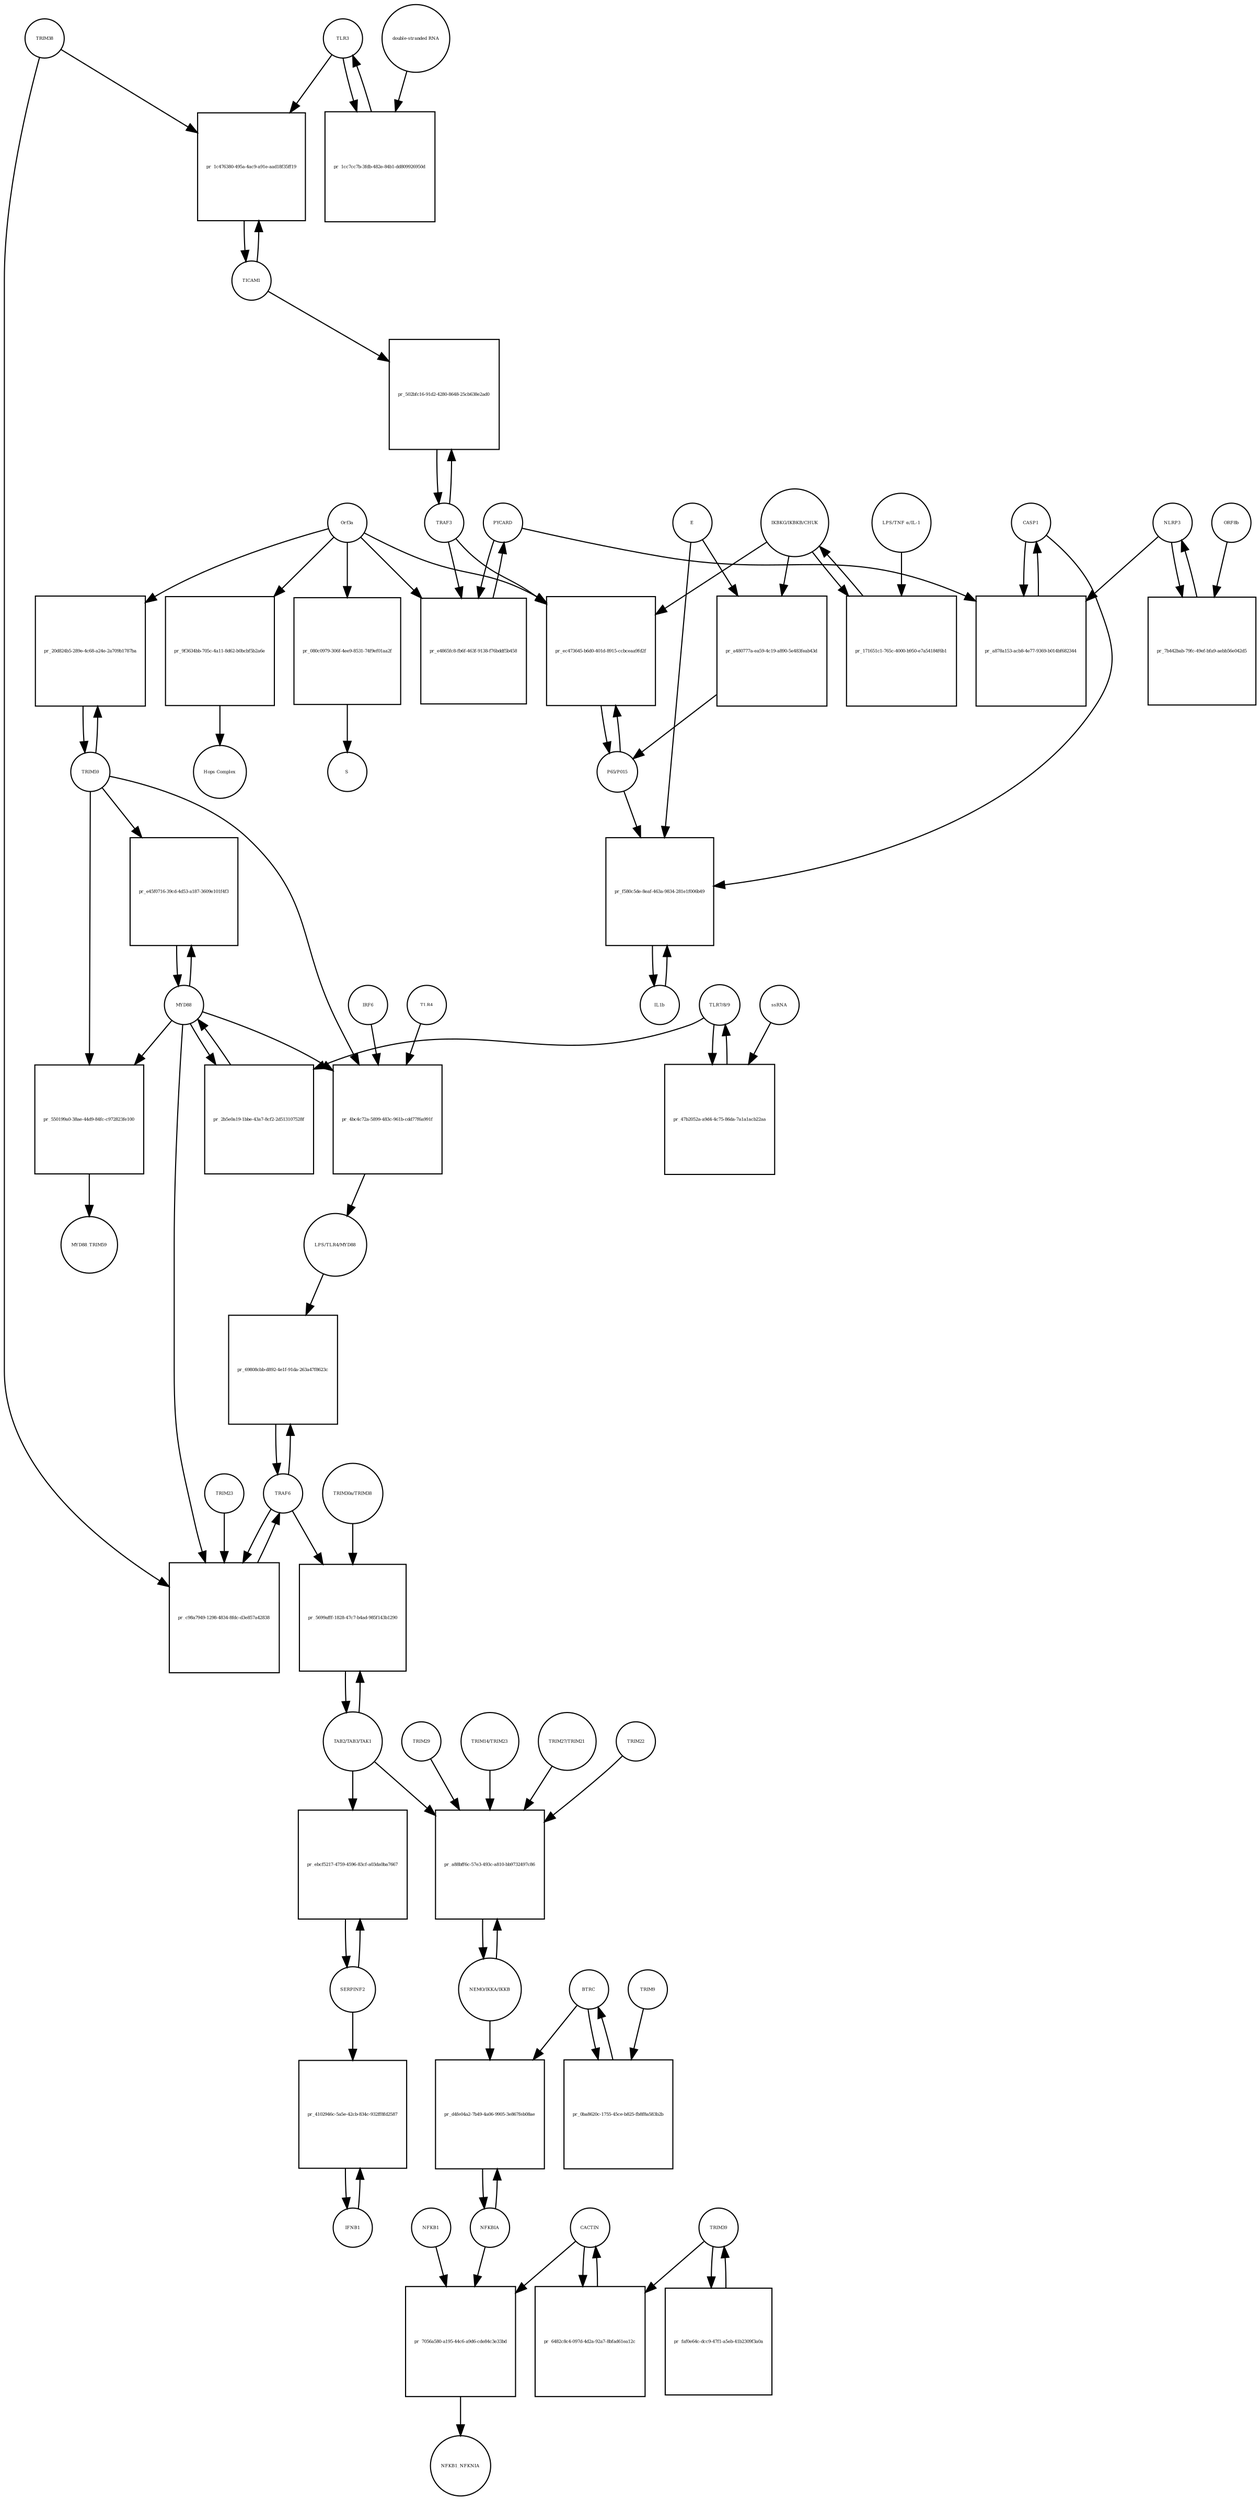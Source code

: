 strict digraph  {
CASP1 [annotation=urn_miriam_hgnc_1499, bipartite=0, cls=macromolecule, fontsize=4, label=CASP1, shape=circle];
"pr_a878a153-acb8-4e77-9369-b014bf682344" [annotation="", bipartite=1, cls=process, fontsize=4, label="pr_a878a153-acb8-4e77-9369-b014bf682344", shape=square];
PYCARD [annotation="", bipartite=0, cls="macromolecule multimer", fontsize=4, label=PYCARD, shape=circle];
NLRP3 [annotation="", bipartite=0, cls="macromolecule multimer", fontsize=4, label=NLRP3, shape=circle];
TRAF6 [annotation=urn_miriam_hgnc_12036, bipartite=0, cls=macromolecule, fontsize=4, label=TRAF6, shape=circle];
"pr_69808cbb-d892-4e1f-91da-263a47f8623c" [annotation="", bipartite=1, cls=process, fontsize=4, label="pr_69808cbb-d892-4e1f-91da-263a47f8623c", shape=square];
"LPS/TLR4/MYD88" [annotation="urn_miriam_hgnc_6121|urn_miriam_hgnc_11850|urn_miriam_hgnc_7562", bipartite=0, cls=complex, fontsize=4, label="LPS/TLR4/MYD88", shape=circle];
NFKBIA [annotation=urn_miriam_hgnc_7797, bipartite=0, cls=macromolecule, fontsize=4, label=NFKBIA, shape=circle];
"pr_d4fe04a2-7b49-4a06-9905-3e867feb08ae" [annotation="", bipartite=1, cls=process, fontsize=4, label="pr_d4fe04a2-7b49-4a06-9905-3e867feb08ae", shape=square];
BTRC [annotation=urn_miriam_hgnc_1144, bipartite=0, cls=macromolecule, fontsize=4, label=BTRC, shape=circle];
"NEMO/IKKA/IKKB" [annotation="urn_miriam_hgnc_5961|urn_miriam_hgnc_5960|urn_miriam_hgnc_1974", bipartite=0, cls=complex, fontsize=4, label="NEMO/IKKA/IKKB", shape=circle];
IL1b [annotation=urn_miriam_hgnc_5992, bipartite=0, cls=macromolecule, fontsize=4, label=IL1b, shape=circle];
"pr_f580c5de-8eaf-463a-9834-281e1f006b49" [annotation="", bipartite=1, cls=process, fontsize=4, label="pr_f580c5de-8eaf-463a-9834-281e1f006b49", shape=square];
E [annotation=urn_miriam_ncbiprotein_1796318600, bipartite=0, cls=macromolecule, fontsize=4, label=E, shape=circle];
"P65/P015" [annotation="urn_miriam_hgnc_9955|urn_miriam_hgnc_7794", bipartite=0, cls=complex, fontsize=4, label="P65/P015", shape=circle];
IFNB1 [annotation=urn_miriam_hgnc_5434, bipartite=0, cls=macromolecule, fontsize=4, label=IFNB1, shape=circle];
"pr_4102946c-5a5e-42cb-834c-932ff8fd2587" [annotation="", bipartite=1, cls=process, fontsize=4, label="pr_4102946c-5a5e-42cb-834c-932ff8fd2587", shape=square];
SERPINF2 [annotation=urn_miriam_hgnc_9075, bipartite=0, cls=macromolecule, fontsize=4, label=SERPINF2, shape=circle];
TLR3 [annotation=urn_miriam_hgnc_11849, bipartite=0, cls=macromolecule, fontsize=4, label=TLR3, shape=circle];
"pr_1cc7cc7b-3fdb-482e-84b1-dd809926950d" [annotation="", bipartite=1, cls=process, fontsize=4, label="pr_1cc7cc7b-3fdb-482e-84b1-dd809926950d", shape=square];
"double-stranded RNA" [annotation="", bipartite=0, cls="nucleic acid feature", fontsize=4, label="double-stranded RNA", shape=circle];
TICAM1 [annotation=urn_miriam_hgnc_18348, bipartite=0, cls=macromolecule, fontsize=4, label=TICAM1, shape=circle];
"pr_1c476380-495a-4ac9-a91e-aad18f35ff19" [annotation="", bipartite=1, cls=process, fontsize=4, label="pr_1c476380-495a-4ac9-a91e-aad18f35ff19", shape=square];
TRIM38 [annotation=urn_miriam_hgnc_10059, bipartite=0, cls=macromolecule, fontsize=4, label=TRIM38, shape=circle];
TRIM59 [annotation="urn_miriam_pubmed_22588174|urn_miriam_hgnc_30834", bipartite=0, cls=macromolecule, fontsize=4, label=TRIM59, shape=circle];
"pr_20d824b5-289e-4c68-a24e-2a709b1787ba" [annotation="", bipartite=1, cls=process, fontsize=4, label="pr_20d824b5-289e-4c68-a24e-2a709b1787ba", shape=square];
Orf3a [annotation=urn_miriam_uniprot_P0DTC3, bipartite=0, cls=macromolecule, fontsize=4, label=Orf3a, shape=circle];
"TLR7/8/9" [annotation="urn_miriam_hgnc_15633|urn_miriam_hgnc_15632|urn_miriam_hgnc_15631", bipartite=0, cls=complex, fontsize=4, label="TLR7/8/9", shape=circle];
"pr_47b2052a-a9d4-4c75-86da-7a1a1acb22aa" [annotation="", bipartite=1, cls=process, fontsize=4, label="pr_47b2052a-a9d4-4c75-86da-7a1a1acb22aa", shape=square];
ssRNA [annotation="", bipartite=0, cls="nucleic acid feature", fontsize=4, label=ssRNA, shape=circle];
MYD88 [annotation=urn_miriam_hgnc_7562, bipartite=0, cls=macromolecule, fontsize=4, label=MYD88, shape=circle];
"pr_2b5e0a19-1bbe-43a7-8cf2-2d513107528f" [annotation="", bipartite=1, cls=process, fontsize=4, label="pr_2b5e0a19-1bbe-43a7-8cf2-2d513107528f", shape=square];
"pr_c98a7949-1298-4834-8fdc-d3e857a42838" [annotation="", bipartite=1, cls=process, fontsize=4, label="pr_c98a7949-1298-4834-8fdc-d3e857a42838", shape=square];
TRIM23 [annotation=urn_miriam_hgnc_660, bipartite=0, cls=macromolecule, fontsize=4, label=TRIM23, shape=circle];
"TAB2/TAB3/TAK1" [annotation="urn_miriam_hgnc_17075|urn_miriam_hgnc_30681|urn_miriam_hgnc_6859", bipartite=0, cls=complex, fontsize=4, label="TAB2/TAB3/TAK1", shape=circle];
"pr_5699afff-1828-47c7-b4ad-985f143b1290" [annotation="", bipartite=1, cls=process, fontsize=4, label="pr_5699afff-1828-47c7-b4ad-985f143b1290", shape=square];
"TRIM30a/TRIM38" [annotation="urn_miriam_hgnc_10059|urn_miriam_uniprot_P15533", bipartite=0, cls=complex, fontsize=4, label="TRIM30a/TRIM38", shape=circle];
"pr_a88bff6c-57e3-493c-a810-bb9732497c86" [annotation="", bipartite=1, cls=process, fontsize=4, label="pr_a88bff6c-57e3-493c-a810-bb9732497c86", shape=square];
TRIM22 [annotation=urn_miriam_hgnc_16379, bipartite=0, cls=macromolecule, fontsize=4, label=TRIM22, shape=circle];
TRIM29 [annotation=urn_miriam_hgnc_17274, bipartite=0, cls=macromolecule, fontsize=4, label=TRIM29, shape=circle];
"TRIM14/TRIM23" [annotation="urn_miriam_hgnc_16283|urn_miriam_hgnc_660", bipartite=0, cls=complex, fontsize=4, label="TRIM14/TRIM23", shape=circle];
"TRIM27/TRIM21" [annotation="urn_miriam_hgnc_9975|urn_miriam_hgnc_11312", bipartite=0, cls=complex, fontsize=4, label="TRIM27/TRIM21", shape=circle];
"pr_ebcf5217-4759-4596-83cf-a03da0ba7667" [annotation="", bipartite=1, cls=process, fontsize=4, label="pr_ebcf5217-4759-4596-83cf-a03da0ba7667", shape=square];
TRAF3 [annotation=urn_miriam_hgnc_12033, bipartite=0, cls=macromolecule, fontsize=4, label=TRAF3, shape=circle];
"pr_502bfc16-91d2-4280-8648-25cb638e2ad0" [annotation="", bipartite=1, cls=process, fontsize=4, label="pr_502bfc16-91d2-4280-8648-25cb638e2ad0", shape=square];
NFKB1 [annotation=urn_miriam_hgnc_7794, bipartite=0, cls=macromolecule, fontsize=4, label=NFKB1, shape=circle];
"pr_7056a580-a195-44c6-a9d6-cde84c3e33bd" [annotation="", bipartite=1, cls=process, fontsize=4, label="pr_7056a580-a195-44c6-a9d6-cde84c3e33bd", shape=square];
NFKB1_NFKNIA [annotation="", bipartite=0, cls=complex, fontsize=4, label=NFKB1_NFKNIA, shape=circle];
CACTIN [annotation=urn_miriam_hgnc_29938, bipartite=0, cls=macromolecule, fontsize=4, label=CACTIN, shape=circle];
"IKBKG/IKBKB/CHUK" [annotation="urn_miriam_hgnc_5961|urn_miriam_hgnc_5960|urn_miriam_hgnc_1974", bipartite=0, cls=complex, fontsize=4, label="IKBKG/IKBKB/CHUK", shape=circle];
"pr_171651c1-765c-4000-b950-e7a54184f6b1" [annotation="", bipartite=1, cls=process, fontsize=4, label="pr_171651c1-765c-4000-b950-e7a54184f6b1", shape=square];
"LPS/TNF α/IL-1" [annotation="urn_miriam_hgnc_6121|urn_miriam_hgnc_11916|urn_miriam_hgnc_5991", bipartite=0, cls=complex, fontsize=4, label="LPS/TNF α/IL-1", shape=circle];
"pr_080c0979-306f-4ee9-8531-74f9ef01aa2f" [annotation="", bipartite=1, cls=process, fontsize=4, label="pr_080c0979-306f-4ee9-8531-74f9ef01aa2f", shape=square];
S [annotation=urn_miriam_uniprot_P0DTC2, bipartite=0, cls=macromolecule, fontsize=4, label=S, shape=circle];
"pr_ec473645-b6d0-401d-8915-ccbceaa9fd2f" [annotation="", bipartite=1, cls=process, fontsize=4, label="pr_ec473645-b6d0-401d-8915-ccbceaa9fd2f", shape=square];
"pr_e4865fc8-fb6f-463f-9138-f76bddf5b458" [annotation="", bipartite=1, cls=process, fontsize=4, label="pr_e4865fc8-fb6f-463f-9138-f76bddf5b458", shape=square];
"pr_7b442bab-79fc-49ef-bfa9-aebb56e042d5" [annotation="", bipartite=1, cls=process, fontsize=4, label="pr_7b442bab-79fc-49ef-bfa9-aebb56e042d5", shape=square];
ORF8b [annotation=urn_miriam_ncbiprotein_BCD58760, bipartite=0, cls=macromolecule, fontsize=4, label=ORF8b, shape=circle];
"pr_0ba8620c-1755-45ce-b825-fb8f8a583b2b" [annotation="", bipartite=1, cls=process, fontsize=4, label="pr_0ba8620c-1755-45ce-b825-fb8f8a583b2b", shape=square];
TRIM9 [annotation=urn_miriam_hgnc_16288, bipartite=0, cls=macromolecule, fontsize=4, label=TRIM9, shape=circle];
"pr_a480777a-ea59-4c19-a890-5e483feab43d" [annotation="", bipartite=1, cls=process, fontsize=4, label="pr_a480777a-ea59-4c19-a890-5e483feab43d", shape=square];
"pr_6482c8c4-097d-4d2a-92a7-8bfad61ea12c" [annotation="", bipartite=1, cls=process, fontsize=4, label="pr_6482c8c4-097d-4d2a-92a7-8bfad61ea12c", shape=square];
TRIM39 [annotation=urn_miriam_hgnc_10065, bipartite=0, cls=macromolecule, fontsize=4, label=TRIM39, shape=circle];
"pr_faf0e64c-dcc9-47f1-a5eb-41b2309f3a0a" [annotation="", bipartite=1, cls=process, fontsize=4, label="pr_faf0e64c-dcc9-47f1-a5eb-41b2309f3a0a", shape=square];
"pr_9f3634bb-705c-4a11-8d62-b0bcbf5b2a6e" [annotation="", bipartite=1, cls=process, fontsize=4, label="pr_9f3634bb-705c-4a11-8d62-b0bcbf5b2a6e", shape=square];
"Hops Complex" [annotation="urn_miriam_uniprot_J9TC74|urn_miriam_hgnc_14583|urn_miriam_hgnc_20593|urn_miriam_hgnc_24048|urn_miriam_hgnc_5013|urn_miriam_hgnc_20266", bipartite=0, cls=complex, fontsize=4, label="Hops Complex", shape=circle];
TLR4 [annotation="", bipartite=0, cls=macromolecule, fontsize=4, label=TLR4, shape=circle];
"pr_4bc4c72a-5899-483c-961b-cdd77f6a991f" [annotation="", bipartite=1, cls=process, fontsize=4, label="pr_4bc4c72a-5899-483c-961b-cdd77f6a991f", shape=square];
IRF6 [annotation="", bipartite=0, cls=macromolecule, fontsize=4, label=IRF6, shape=circle];
"pr_e45f0716-39cd-4d53-a187-3609e101f4f3" [annotation="", bipartite=1, cls=process, fontsize=4, label="pr_e45f0716-39cd-4d53-a187-3609e101f4f3", shape=square];
"pr_550199a0-38ae-44d9-84fc-c972823fe100" [annotation="", bipartite=1, cls=process, fontsize=4, label="pr_550199a0-38ae-44d9-84fc-c972823fe100", shape=square];
MYD88_TRIM59 [annotation="", bipartite=0, cls=complex, fontsize=4, label=MYD88_TRIM59, shape=circle];
CASP1 -> "pr_a878a153-acb8-4e77-9369-b014bf682344"  [annotation="", interaction_type=consumption];
CASP1 -> "pr_f580c5de-8eaf-463a-9834-281e1f006b49"  [annotation=urn_miriam_pubmed_31034780, interaction_type=catalysis];
"pr_a878a153-acb8-4e77-9369-b014bf682344" -> CASP1  [annotation="", interaction_type=production];
PYCARD -> "pr_a878a153-acb8-4e77-9369-b014bf682344"  [annotation="", interaction_type=consumption];
PYCARD -> "pr_e4865fc8-fb6f-463f-9138-f76bddf5b458"  [annotation="", interaction_type=consumption];
NLRP3 -> "pr_a878a153-acb8-4e77-9369-b014bf682344"  [annotation="", interaction_type=consumption];
NLRP3 -> "pr_7b442bab-79fc-49ef-bfa9-aebb56e042d5"  [annotation="", interaction_type=consumption];
TRAF6 -> "pr_69808cbb-d892-4e1f-91da-263a47f8623c"  [annotation="", interaction_type=consumption];
TRAF6 -> "pr_c98a7949-1298-4834-8fdc-d3e857a42838"  [annotation="", interaction_type=consumption];
TRAF6 -> "pr_5699afff-1828-47c7-b4ad-985f143b1290"  [annotation="urn_miriam_pubmed_23758787|urn_miriam_pubmed_25172371|urn_miriam_pubmed_18345001", interaction_type="necessary stimulation"];
"pr_69808cbb-d892-4e1f-91da-263a47f8623c" -> TRAF6  [annotation="", interaction_type=production];
"LPS/TLR4/MYD88" -> "pr_69808cbb-d892-4e1f-91da-263a47f8623c"  [annotation=urn_miriam_pubmed_23758787, interaction_type=catalysis];
NFKBIA -> "pr_d4fe04a2-7b49-4a06-9905-3e867feb08ae"  [annotation="", interaction_type=consumption];
NFKBIA -> "pr_7056a580-a195-44c6-a9d6-cde84c3e33bd"  [annotation="", interaction_type=consumption];
"pr_d4fe04a2-7b49-4a06-9905-3e867feb08ae" -> NFKBIA  [annotation="", interaction_type=production];
BTRC -> "pr_d4fe04a2-7b49-4a06-9905-3e867feb08ae"  [annotation=urn_miriam_pubmed_21135871, interaction_type=catalysis];
BTRC -> "pr_0ba8620c-1755-45ce-b825-fb8f8a583b2b"  [annotation="", interaction_type=consumption];
"NEMO/IKKA/IKKB" -> "pr_d4fe04a2-7b49-4a06-9905-3e867feb08ae"  [annotation=urn_miriam_pubmed_21135871, interaction_type=catalysis];
"NEMO/IKKA/IKKB" -> "pr_a88bff6c-57e3-493c-a810-bb9732497c86"  [annotation="", interaction_type=consumption];
IL1b -> "pr_f580c5de-8eaf-463a-9834-281e1f006b49"  [annotation="", interaction_type=consumption];
"pr_f580c5de-8eaf-463a-9834-281e1f006b49" -> IL1b  [annotation="", interaction_type=production];
E -> "pr_f580c5de-8eaf-463a-9834-281e1f006b49"  [annotation=urn_miriam_pubmed_31034780, interaction_type=catalysis];
E -> "pr_a480777a-ea59-4c19-a890-5e483feab43d"  [annotation="urn_miriam_pubmed_32172672|urn_miriam_taxonomy_2697049", interaction_type="necessary stimulation"];
"P65/P015" -> "pr_f580c5de-8eaf-463a-9834-281e1f006b49"  [annotation=urn_miriam_pubmed_31034780, interaction_type=stimulation];
"P65/P015" -> "pr_ec473645-b6d0-401d-8915-ccbceaa9fd2f"  [annotation="", interaction_type=consumption];
IFNB1 -> "pr_4102946c-5a5e-42cb-834c-932ff8fd2587"  [annotation="", interaction_type=consumption];
"pr_4102946c-5a5e-42cb-834c-932ff8fd2587" -> IFNB1  [annotation="", interaction_type=production];
SERPINF2 -> "pr_4102946c-5a5e-42cb-834c-932ff8fd2587"  [annotation=urn_miriam_pubmed_17706453, interaction_type=stimulation];
SERPINF2 -> "pr_ebcf5217-4759-4596-83cf-a03da0ba7667"  [annotation="", interaction_type=consumption];
TLR3 -> "pr_1cc7cc7b-3fdb-482e-84b1-dd809926950d"  [annotation="", interaction_type=consumption];
TLR3 -> "pr_1c476380-495a-4ac9-a91e-aad18f35ff19"  [annotation="urn_miriam_pubmed_23758787|urn_miriam_pubmed_22539786", interaction_type="necessary stimulation"];
"pr_1cc7cc7b-3fdb-482e-84b1-dd809926950d" -> TLR3  [annotation="", interaction_type=production];
"double-stranded RNA" -> "pr_1cc7cc7b-3fdb-482e-84b1-dd809926950d"  [annotation=urn_miriam_pubmed_23758787, interaction_type="necessary stimulation"];
TICAM1 -> "pr_1c476380-495a-4ac9-a91e-aad18f35ff19"  [annotation="", interaction_type=consumption];
TICAM1 -> "pr_502bfc16-91d2-4280-8648-25cb638e2ad0"  [annotation=urn_miriam_pubmed_28829373, interaction_type="necessary stimulation"];
"pr_1c476380-495a-4ac9-a91e-aad18f35ff19" -> TICAM1  [annotation="", interaction_type=production];
TRIM38 -> "pr_1c476380-495a-4ac9-a91e-aad18f35ff19"  [annotation="urn_miriam_pubmed_23758787|urn_miriam_pubmed_22539786", interaction_type=inhibition];
TRIM38 -> "pr_c98a7949-1298-4834-8fdc-d3e857a42838"  [annotation="urn_miriam_pubmed_15361868|urn_miriam_pubmed_22539786|urn_miriam_pubmed_20724660", interaction_type=inhibition];
TRIM59 -> "pr_20d824b5-289e-4c68-a24e-2a709b1787ba"  [annotation="", interaction_type=consumption];
TRIM59 -> "pr_4bc4c72a-5899-483c-961b-cdd77f6a991f"  [annotation="", interaction_type=inhibition];
TRIM59 -> "pr_e45f0716-39cd-4d53-a187-3609e101f4f3"  [annotation="", interaction_type=inhibition];
TRIM59 -> "pr_550199a0-38ae-44d9-84fc-c972823fe100"  [annotation="", interaction_type=consumption];
"pr_20d824b5-289e-4c68-a24e-2a709b1787ba" -> TRIM59  [annotation="", interaction_type=production];
Orf3a -> "pr_20d824b5-289e-4c68-a24e-2a709b1787ba"  [annotation=urn_miriam_pubmed_28829373, interaction_type="necessary stimulation"];
Orf3a -> "pr_080c0979-306f-4ee9-8531-74f9ef01aa2f"  [annotation=urn_miriam_pubmed_32172672, interaction_type="necessary stimulation"];
Orf3a -> "pr_ec473645-b6d0-401d-8915-ccbceaa9fd2f"  [annotation="urn_miriam_pubmed_31034780|urn_miriam_pubmed_32172672", interaction_type="necessary stimulation"];
Orf3a -> "pr_e4865fc8-fb6f-463f-9138-f76bddf5b458"  [annotation=urn_miriam_pubmed_32172672, interaction_type="necessary stimulation"];
Orf3a -> "pr_9f3634bb-705c-4a11-8d62-b0bcbf5b2a6e"  [annotation="urn_miriam_pubmed_15316659|urn_miriam_pubmed_17715238|urn_miriam_pubmed_25375324|urn_miriam_pubmed_19590927", interaction_type="necessary stimulation"];
"TLR7/8/9" -> "pr_47b2052a-a9d4-4c75-86da-7a1a1acb22aa"  [annotation="", interaction_type=consumption];
"TLR7/8/9" -> "pr_2b5e0a19-1bbe-43a7-8cf2-2d513107528f"  [annotation=urn_miriam_pubmed_15361868, interaction_type="necessary stimulation"];
"pr_47b2052a-a9d4-4c75-86da-7a1a1acb22aa" -> "TLR7/8/9"  [annotation="", interaction_type=production];
ssRNA -> "pr_47b2052a-a9d4-4c75-86da-7a1a1acb22aa"  [annotation=urn_miriam_pubmed_21782231, interaction_type="necessary stimulation"];
MYD88 -> "pr_2b5e0a19-1bbe-43a7-8cf2-2d513107528f"  [annotation="", interaction_type=consumption];
MYD88 -> "pr_c98a7949-1298-4834-8fdc-d3e857a42838"  [annotation="urn_miriam_pubmed_15361868|urn_miriam_pubmed_22539786|urn_miriam_pubmed_20724660", interaction_type="necessary stimulation"];
MYD88 -> "pr_4bc4c72a-5899-483c-961b-cdd77f6a991f"  [annotation="", interaction_type=consumption];
MYD88 -> "pr_e45f0716-39cd-4d53-a187-3609e101f4f3"  [annotation="", interaction_type=consumption];
MYD88 -> "pr_550199a0-38ae-44d9-84fc-c972823fe100"  [annotation="", interaction_type=consumption];
"pr_2b5e0a19-1bbe-43a7-8cf2-2d513107528f" -> MYD88  [annotation="", interaction_type=production];
"pr_c98a7949-1298-4834-8fdc-d3e857a42838" -> TRAF6  [annotation="", interaction_type=production];
TRIM23 -> "pr_c98a7949-1298-4834-8fdc-d3e857a42838"  [annotation="urn_miriam_pubmed_15361868|urn_miriam_pubmed_22539786|urn_miriam_pubmed_20724660", interaction_type="necessary stimulation"];
"TAB2/TAB3/TAK1" -> "pr_5699afff-1828-47c7-b4ad-985f143b1290"  [annotation="", interaction_type=consumption];
"TAB2/TAB3/TAK1" -> "pr_a88bff6c-57e3-493c-a810-bb9732497c86"  [annotation="urn_miriam_pubmed_23758787|urn_miriam_pubmed_23408607|urn_miriam_pubmed_26358190|urn_miriam_pubmed_27695001|urn_miriam_pubmed_24379373|urn_miriam_pubmed_20724660", interaction_type="necessary stimulation"];
"TAB2/TAB3/TAK1" -> "pr_ebcf5217-4759-4596-83cf-a03da0ba7667"  [annotation=urn_miriam_pubmed_17706453, interaction_type="necessary stimulation"];
"pr_5699afff-1828-47c7-b4ad-985f143b1290" -> "TAB2/TAB3/TAK1"  [annotation="", interaction_type=production];
"TRIM30a/TRIM38" -> "pr_5699afff-1828-47c7-b4ad-985f143b1290"  [annotation="urn_miriam_pubmed_23758787|urn_miriam_pubmed_25172371|urn_miriam_pubmed_18345001", interaction_type=inhibition];
"pr_a88bff6c-57e3-493c-a810-bb9732497c86" -> "NEMO/IKKA/IKKB"  [annotation="", interaction_type=production];
TRIM22 -> "pr_a88bff6c-57e3-493c-a810-bb9732497c86"  [annotation="urn_miriam_pubmed_23758787|urn_miriam_pubmed_23408607|urn_miriam_pubmed_26358190|urn_miriam_pubmed_27695001|urn_miriam_pubmed_24379373|urn_miriam_pubmed_20724660", interaction_type=inhibition];
TRIM29 -> "pr_a88bff6c-57e3-493c-a810-bb9732497c86"  [annotation="urn_miriam_pubmed_23758787|urn_miriam_pubmed_23408607|urn_miriam_pubmed_26358190|urn_miriam_pubmed_27695001|urn_miriam_pubmed_24379373|urn_miriam_pubmed_20724660", interaction_type=inhibition];
"TRIM14/TRIM23" -> "pr_a88bff6c-57e3-493c-a810-bb9732497c86"  [annotation="urn_miriam_pubmed_23758787|urn_miriam_pubmed_23408607|urn_miriam_pubmed_26358190|urn_miriam_pubmed_27695001|urn_miriam_pubmed_24379373|urn_miriam_pubmed_20724660", interaction_type="necessary stimulation"];
"TRIM27/TRIM21" -> "pr_a88bff6c-57e3-493c-a810-bb9732497c86"  [annotation="urn_miriam_pubmed_23758787|urn_miriam_pubmed_23408607|urn_miriam_pubmed_26358190|urn_miriam_pubmed_27695001|urn_miriam_pubmed_24379373|urn_miriam_pubmed_20724660", interaction_type=inhibition];
"pr_ebcf5217-4759-4596-83cf-a03da0ba7667" -> SERPINF2  [annotation="", interaction_type=production];
TRAF3 -> "pr_502bfc16-91d2-4280-8648-25cb638e2ad0"  [annotation="", interaction_type=consumption];
TRAF3 -> "pr_ec473645-b6d0-401d-8915-ccbceaa9fd2f"  [annotation="urn_miriam_pubmed_31034780|urn_miriam_pubmed_32172672", interaction_type=catalysis];
TRAF3 -> "pr_e4865fc8-fb6f-463f-9138-f76bddf5b458"  [annotation=urn_miriam_pubmed_32172672, interaction_type=catalysis];
"pr_502bfc16-91d2-4280-8648-25cb638e2ad0" -> TRAF3  [annotation="", interaction_type=production];
NFKB1 -> "pr_7056a580-a195-44c6-a9d6-cde84c3e33bd"  [annotation="", interaction_type=consumption];
"pr_7056a580-a195-44c6-a9d6-cde84c3e33bd" -> NFKB1_NFKNIA  [annotation="", interaction_type=production];
CACTIN -> "pr_7056a580-a195-44c6-a9d6-cde84c3e33bd"  [annotation=urn_miriam_pubmed_26999213, interaction_type=inhibition];
CACTIN -> "pr_6482c8c4-097d-4d2a-92a7-8bfad61ea12c"  [annotation="", interaction_type=consumption];
"IKBKG/IKBKB/CHUK" -> "pr_171651c1-765c-4000-b950-e7a54184f6b1"  [annotation="", interaction_type=consumption];
"IKBKG/IKBKB/CHUK" -> "pr_ec473645-b6d0-401d-8915-ccbceaa9fd2f"  [annotation="urn_miriam_pubmed_31034780|urn_miriam_pubmed_32172672", interaction_type=catalysis];
"IKBKG/IKBKB/CHUK" -> "pr_a480777a-ea59-4c19-a890-5e483feab43d"  [annotation="", interaction_type=consumption];
"pr_171651c1-765c-4000-b950-e7a54184f6b1" -> "IKBKG/IKBKB/CHUK"  [annotation="", interaction_type=production];
"LPS/TNF α/IL-1" -> "pr_171651c1-765c-4000-b950-e7a54184f6b1"  [annotation="urn_miriam_pubmed_32172672|urn_miriam_taxonomy_2697049", interaction_type=catalysis];
"pr_080c0979-306f-4ee9-8531-74f9ef01aa2f" -> S  [annotation="", interaction_type=production];
"pr_ec473645-b6d0-401d-8915-ccbceaa9fd2f" -> "P65/P015"  [annotation="", interaction_type=production];
"pr_e4865fc8-fb6f-463f-9138-f76bddf5b458" -> PYCARD  [annotation="", interaction_type=production];
"pr_7b442bab-79fc-49ef-bfa9-aebb56e042d5" -> NLRP3  [annotation="", interaction_type=production];
ORF8b -> "pr_7b442bab-79fc-49ef-bfa9-aebb56e042d5"  [annotation=urn_miriam_pubmed_32172672, interaction_type="necessary stimulation"];
"pr_0ba8620c-1755-45ce-b825-fb8f8a583b2b" -> BTRC  [annotation="", interaction_type=production];
TRIM9 -> "pr_0ba8620c-1755-45ce-b825-fb8f8a583b2b"  [annotation=urn_miriam_pubmed_21135871, interaction_type=inhibition];
"pr_a480777a-ea59-4c19-a890-5e483feab43d" -> "P65/P015"  [annotation="", interaction_type=production];
"pr_6482c8c4-097d-4d2a-92a7-8bfad61ea12c" -> CACTIN  [annotation="", interaction_type=production];
TRIM39 -> "pr_6482c8c4-097d-4d2a-92a7-8bfad61ea12c"  [annotation=urn_miriam_pubmed_26999213, interaction_type="necessary stimulation"];
TRIM39 -> "pr_faf0e64c-dcc9-47f1-a5eb-41b2309f3a0a"  [annotation="", interaction_type=consumption];
"pr_faf0e64c-dcc9-47f1-a5eb-41b2309f3a0a" -> TRIM39  [annotation="", interaction_type=production];
"pr_9f3634bb-705c-4a11-8d62-b0bcbf5b2a6e" -> "Hops Complex"  [annotation="", interaction_type=production];
TLR4 -> "pr_4bc4c72a-5899-483c-961b-cdd77f6a991f"  [annotation="", interaction_type=consumption];
"pr_4bc4c72a-5899-483c-961b-cdd77f6a991f" -> "LPS/TLR4/MYD88"  [annotation="", interaction_type=production];
IRF6 -> "pr_4bc4c72a-5899-483c-961b-cdd77f6a991f"  [annotation="", interaction_type=consumption];
"pr_e45f0716-39cd-4d53-a187-3609e101f4f3" -> MYD88  [annotation="", interaction_type=production];
"pr_550199a0-38ae-44d9-84fc-c972823fe100" -> MYD88_TRIM59  [annotation="", interaction_type=production];
}

